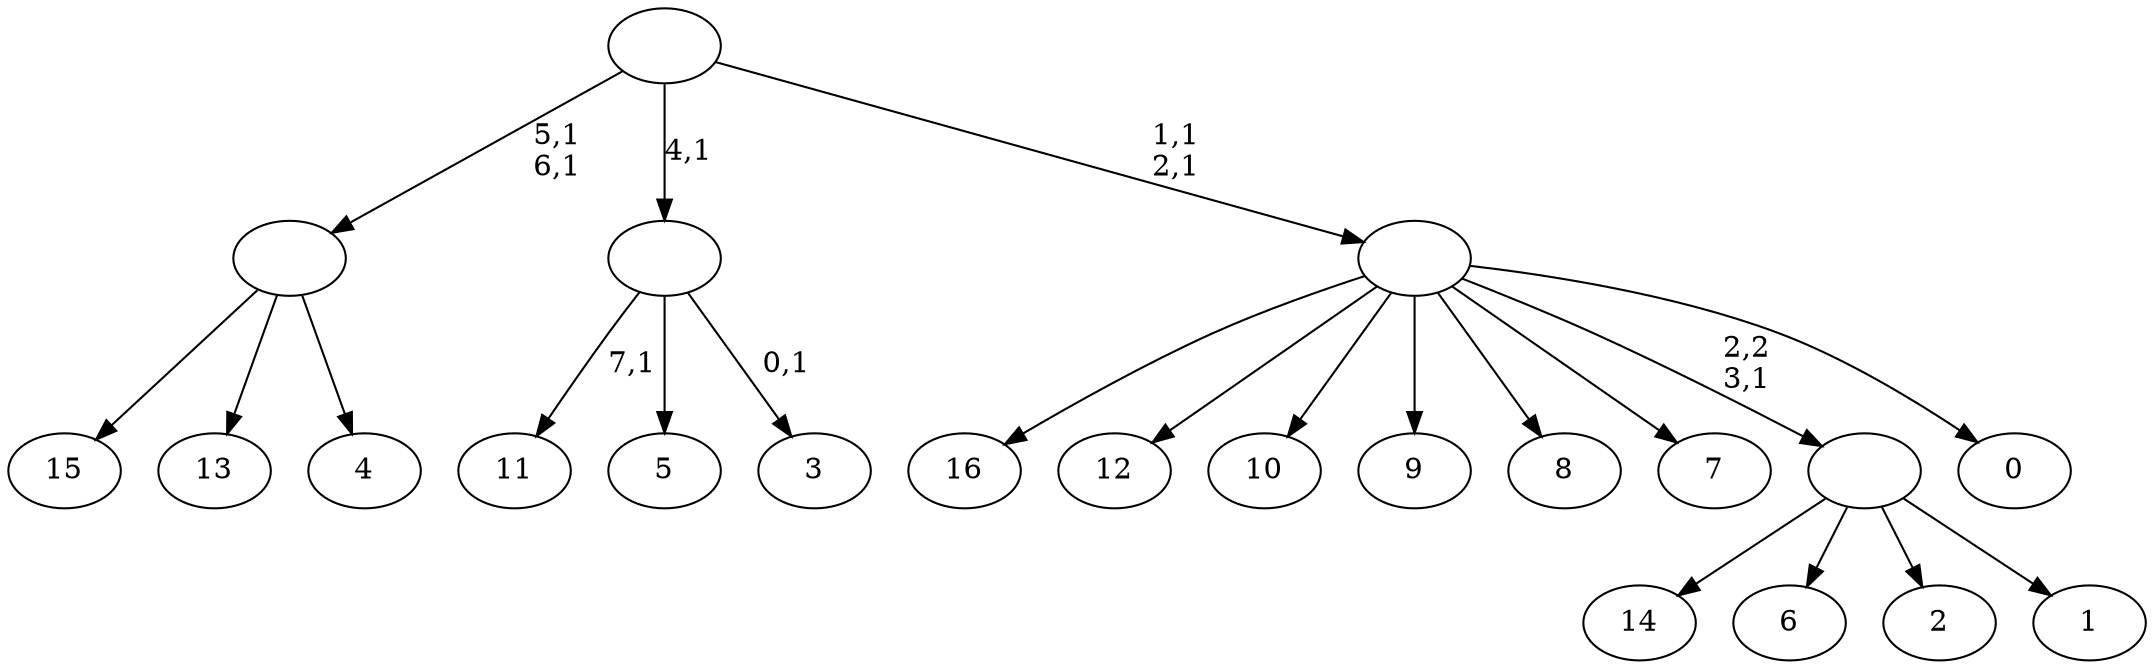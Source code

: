 digraph T {
	25 [label="16"]
	24 [label="15"]
	23 [label="14"]
	22 [label="13"]
	21 [label="12"]
	20 [label="11"]
	18 [label="10"]
	17 [label="9"]
	16 [label="8"]
	15 [label="7"]
	14 [label="6"]
	13 [label="5"]
	12 [label="4"]
	11 [label=""]
	9 [label="3"]
	7 [label=""]
	6 [label="2"]
	5 [label="1"]
	4 [label=""]
	3 [label="0"]
	2 [label=""]
	0 [label=""]
	11 -> 24 [label=""]
	11 -> 22 [label=""]
	11 -> 12 [label=""]
	7 -> 9 [label="0,1"]
	7 -> 20 [label="7,1"]
	7 -> 13 [label=""]
	4 -> 23 [label=""]
	4 -> 14 [label=""]
	4 -> 6 [label=""]
	4 -> 5 [label=""]
	2 -> 25 [label=""]
	2 -> 21 [label=""]
	2 -> 18 [label=""]
	2 -> 17 [label=""]
	2 -> 16 [label=""]
	2 -> 15 [label=""]
	2 -> 4 [label="2,2\n3,1"]
	2 -> 3 [label=""]
	0 -> 2 [label="1,1\n2,1"]
	0 -> 11 [label="5,1\n6,1"]
	0 -> 7 [label="4,1"]
}
